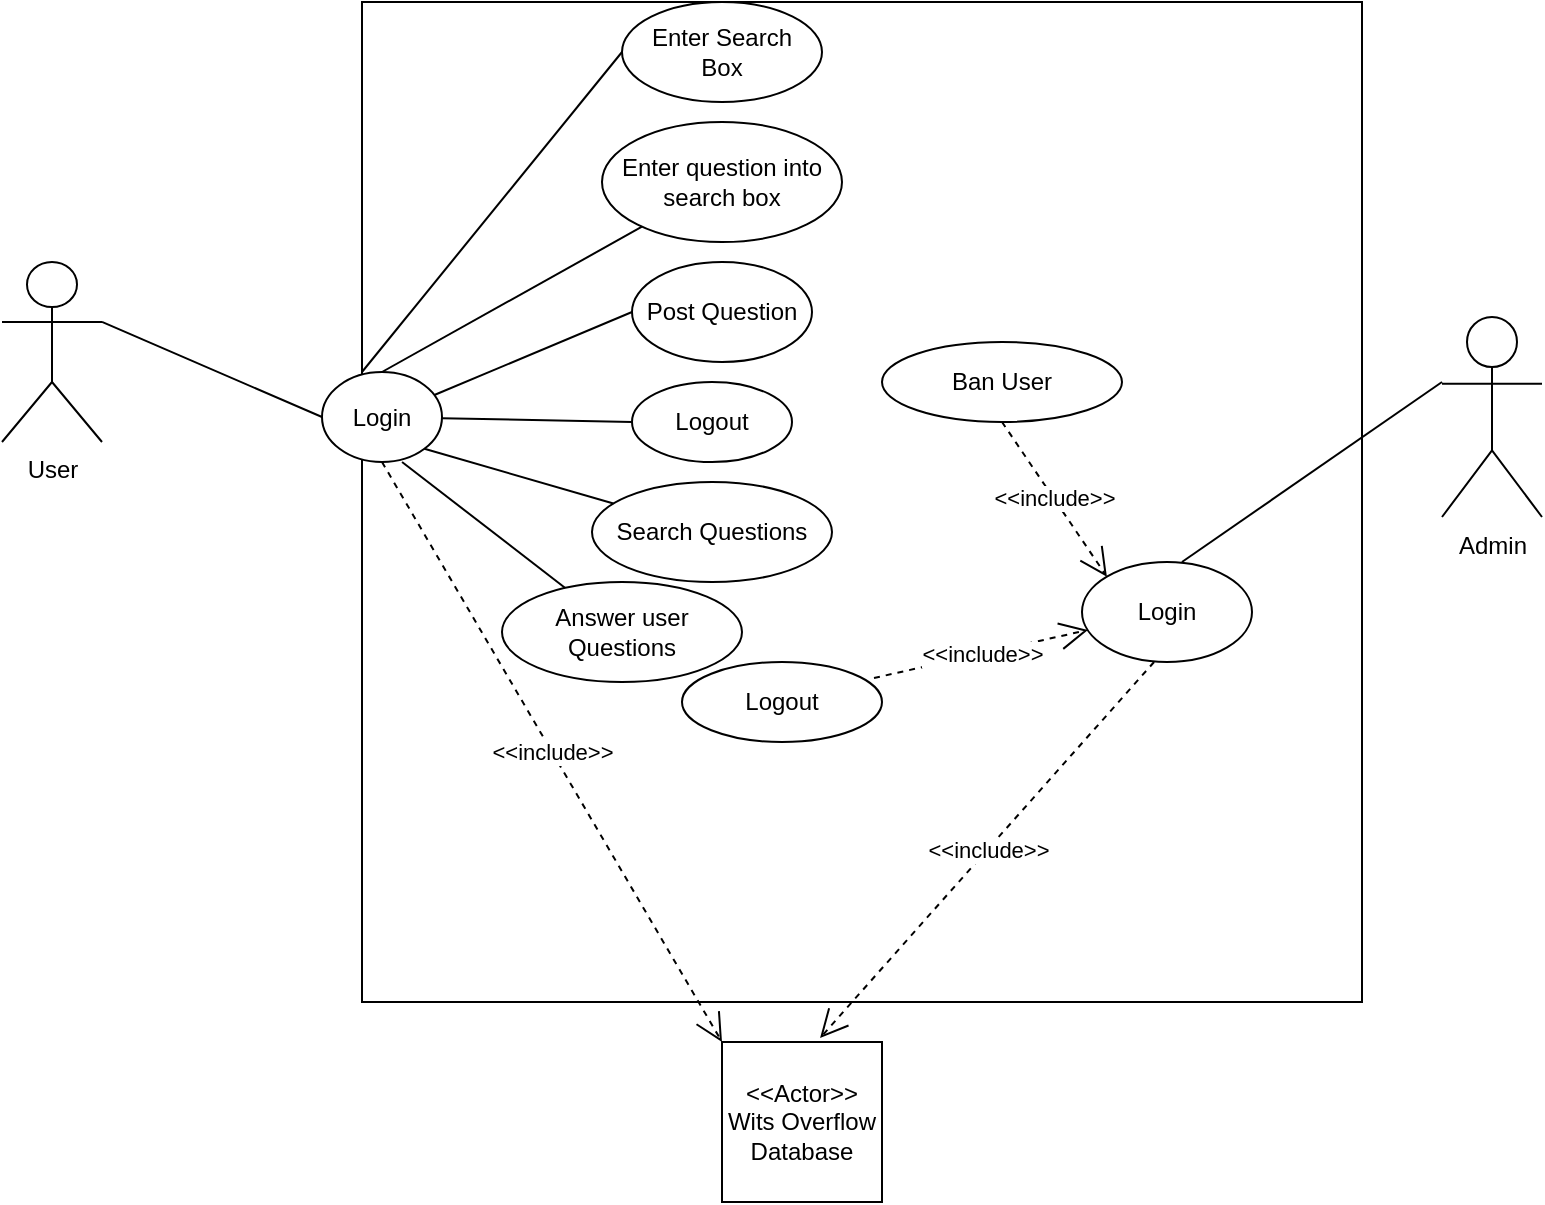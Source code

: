 <mxfile version="14.5.4" type="github">
  <diagram name="Page-1" id="e7e014a7-5840-1c2e-5031-d8a46d1fe8dd">
    <mxGraphModel dx="868" dy="489" grid="1" gridSize="10" guides="1" tooltips="1" connect="1" arrows="1" fold="1" page="1" pageScale="1" pageWidth="1169" pageHeight="826" background="#ffffff" math="0" shadow="0">
      <root>
        <mxCell id="0" />
        <mxCell id="1" parent="0" />
        <mxCell id="lrU_wJDVbNWOW8-5Yqqu-41" value="Admin" style="shape=umlActor;verticalLabelPosition=bottom;verticalAlign=top;html=1;outlineConnect=0;" vertex="1" parent="1">
          <mxGeometry x="760" y="237.5" width="50" height="100" as="geometry" />
        </mxCell>
        <mxCell id="lrU_wJDVbNWOW8-5Yqqu-42" value="User" style="shape=umlActor;verticalLabelPosition=bottom;verticalAlign=top;html=1;outlineConnect=0;" vertex="1" parent="1">
          <mxGeometry x="40" y="210" width="50" height="90" as="geometry" />
        </mxCell>
        <mxCell id="lrU_wJDVbNWOW8-5Yqqu-43" value="" style="whiteSpace=wrap;html=1;aspect=fixed;" vertex="1" parent="1">
          <mxGeometry x="220" y="80" width="500" height="500" as="geometry" />
        </mxCell>
        <mxCell id="lrU_wJDVbNWOW8-5Yqqu-46" value="Login" style="ellipse;whiteSpace=wrap;html=1;" vertex="1" parent="1">
          <mxGeometry x="200" y="265" width="60" height="45" as="geometry" />
        </mxCell>
        <mxCell id="lrU_wJDVbNWOW8-5Yqqu-49" value="" style="endArrow=none;html=1;entryX=0;entryY=0.5;entryDx=0;entryDy=0;exitX=1;exitY=0.333;exitDx=0;exitDy=0;exitPerimeter=0;" edge="1" parent="1" source="lrU_wJDVbNWOW8-5Yqqu-42" target="lrU_wJDVbNWOW8-5Yqqu-46">
          <mxGeometry width="50" height="50" relative="1" as="geometry">
            <mxPoint x="90" y="250" as="sourcePoint" />
            <mxPoint x="140" y="200" as="targetPoint" />
          </mxGeometry>
        </mxCell>
        <mxCell id="lrU_wJDVbNWOW8-5Yqqu-50" value="&lt;div&gt;Enter Search &lt;br&gt;&lt;/div&gt;&lt;div&gt;Box&lt;br&gt;&lt;/div&gt;" style="ellipse;whiteSpace=wrap;html=1;" vertex="1" parent="1">
          <mxGeometry x="350" y="80" width="100" height="50" as="geometry" />
        </mxCell>
        <mxCell id="lrU_wJDVbNWOW8-5Yqqu-51" value="Enter question into search box" style="ellipse;whiteSpace=wrap;html=1;" vertex="1" parent="1">
          <mxGeometry x="340" y="140" width="120" height="60" as="geometry" />
        </mxCell>
        <mxCell id="lrU_wJDVbNWOW8-5Yqqu-52" value="Post Question" style="ellipse;whiteSpace=wrap;html=1;" vertex="1" parent="1">
          <mxGeometry x="355" y="210" width="90" height="50" as="geometry" />
        </mxCell>
        <mxCell id="lrU_wJDVbNWOW8-5Yqqu-53" value="Logout" style="ellipse;whiteSpace=wrap;html=1;" vertex="1" parent="1">
          <mxGeometry x="355" y="270" width="80" height="40" as="geometry" />
        </mxCell>
        <mxCell id="lrU_wJDVbNWOW8-5Yqqu-54" value="Search Questions" style="ellipse;whiteSpace=wrap;html=1;" vertex="1" parent="1">
          <mxGeometry x="335" y="320" width="120" height="50" as="geometry" />
        </mxCell>
        <mxCell id="lrU_wJDVbNWOW8-5Yqqu-57" value="" style="endArrow=none;html=1;entryX=0;entryY=0.5;entryDx=0;entryDy=0;" edge="1" parent="1" target="lrU_wJDVbNWOW8-5Yqqu-50">
          <mxGeometry width="50" height="50" relative="1" as="geometry">
            <mxPoint x="220" y="265" as="sourcePoint" />
            <mxPoint x="300" y="72" as="targetPoint" />
          </mxGeometry>
        </mxCell>
        <mxCell id="lrU_wJDVbNWOW8-5Yqqu-58" value="" style="endArrow=none;html=1;exitX=0.5;exitY=0;exitDx=0;exitDy=0;" edge="1" parent="1" source="lrU_wJDVbNWOW8-5Yqqu-46" target="lrU_wJDVbNWOW8-5Yqqu-51">
          <mxGeometry width="50" height="50" relative="1" as="geometry">
            <mxPoint x="260" y="280" as="sourcePoint" />
            <mxPoint x="310" y="230" as="targetPoint" />
          </mxGeometry>
        </mxCell>
        <mxCell id="lrU_wJDVbNWOW8-5Yqqu-61" value="" style="endArrow=none;html=1;entryX=0;entryY=0.5;entryDx=0;entryDy=0;" edge="1" parent="1" source="lrU_wJDVbNWOW8-5Yqqu-46" target="lrU_wJDVbNWOW8-5Yqqu-52">
          <mxGeometry width="50" height="50" relative="1" as="geometry">
            <mxPoint x="230" y="260" as="sourcePoint" />
            <mxPoint x="354" y="292" as="targetPoint" />
          </mxGeometry>
        </mxCell>
        <mxCell id="lrU_wJDVbNWOW8-5Yqqu-62" value="" style="endArrow=none;html=1;entryX=0;entryY=0.5;entryDx=0;entryDy=0;" edge="1" parent="1" source="lrU_wJDVbNWOW8-5Yqqu-46" target="lrU_wJDVbNWOW8-5Yqqu-53">
          <mxGeometry width="50" height="50" relative="1" as="geometry">
            <mxPoint x="261" y="301" as="sourcePoint" />
            <mxPoint x="340" y="315" as="targetPoint" />
          </mxGeometry>
        </mxCell>
        <mxCell id="lrU_wJDVbNWOW8-5Yqqu-64" value="" style="endArrow=none;html=1;entryX=1;entryY=1;entryDx=0;entryDy=0;" edge="1" parent="1" source="lrU_wJDVbNWOW8-5Yqqu-54" target="lrU_wJDVbNWOW8-5Yqqu-46">
          <mxGeometry width="50" height="50" relative="1" as="geometry">
            <mxPoint x="260" y="413" as="sourcePoint" />
            <mxPoint x="310" y="363" as="targetPoint" />
          </mxGeometry>
        </mxCell>
        <mxCell id="lrU_wJDVbNWOW8-5Yqqu-65" value="&lt;div&gt;Answer user &lt;br&gt;&lt;/div&gt;&lt;div&gt;Questions&lt;br&gt;&lt;/div&gt;" style="ellipse;whiteSpace=wrap;html=1;" vertex="1" parent="1">
          <mxGeometry x="290" y="370" width="120" height="50" as="geometry" />
        </mxCell>
        <mxCell id="lrU_wJDVbNWOW8-5Yqqu-66" value="Ban User" style="ellipse;whiteSpace=wrap;html=1;" vertex="1" parent="1">
          <mxGeometry x="480" y="250" width="120" height="40" as="geometry" />
        </mxCell>
        <mxCell id="lrU_wJDVbNWOW8-5Yqqu-67" value="Logout" style="ellipse;whiteSpace=wrap;html=1;" vertex="1" parent="1">
          <mxGeometry x="380" y="410" width="100" height="40" as="geometry" />
        </mxCell>
        <mxCell id="lrU_wJDVbNWOW8-5Yqqu-68" value="Login" style="ellipse;whiteSpace=wrap;html=1;" vertex="1" parent="1">
          <mxGeometry x="580" y="360" width="85" height="50" as="geometry" />
        </mxCell>
        <mxCell id="lrU_wJDVbNWOW8-5Yqqu-69" value="" style="endArrow=none;html=1;entryX=0.667;entryY=1;entryDx=0;entryDy=0;entryPerimeter=0;" edge="1" parent="1" source="lrU_wJDVbNWOW8-5Yqqu-65" target="lrU_wJDVbNWOW8-5Yqqu-46">
          <mxGeometry width="50" height="50" relative="1" as="geometry">
            <mxPoint x="220" y="375" as="sourcePoint" />
            <mxPoint x="260" y="325" as="targetPoint" />
          </mxGeometry>
        </mxCell>
        <mxCell id="lrU_wJDVbNWOW8-5Yqqu-73" value="&amp;lt;&amp;lt;include&amp;gt;&amp;gt;" style="endArrow=open;endSize=12;dashed=1;html=1;entryX=0;entryY=0;entryDx=0;entryDy=0;exitX=0.5;exitY=1;exitDx=0;exitDy=0;" edge="1" parent="1" source="lrU_wJDVbNWOW8-5Yqqu-66" target="lrU_wJDVbNWOW8-5Yqqu-68">
          <mxGeometry width="160" relative="1" as="geometry">
            <mxPoint x="360" y="360" as="sourcePoint" />
            <mxPoint x="520" y="360" as="targetPoint" />
          </mxGeometry>
        </mxCell>
        <mxCell id="lrU_wJDVbNWOW8-5Yqqu-75" value="" style="endArrow=none;html=1;exitX=0.588;exitY=0;exitDx=0;exitDy=0;exitPerimeter=0;" edge="1" parent="1" source="lrU_wJDVbNWOW8-5Yqqu-68">
          <mxGeometry width="50" height="50" relative="1" as="geometry">
            <mxPoint x="710" y="320" as="sourcePoint" />
            <mxPoint x="760" y="270" as="targetPoint" />
          </mxGeometry>
        </mxCell>
        <mxCell id="lrU_wJDVbNWOW8-5Yqqu-81" value="&amp;lt;&amp;lt;include&amp;gt;&amp;gt;" style="endArrow=open;endSize=12;dashed=1;html=1;entryX=0.035;entryY=0.68;entryDx=0;entryDy=0;entryPerimeter=0;exitX=0.96;exitY=0.2;exitDx=0;exitDy=0;exitPerimeter=0;" edge="1" parent="1" source="lrU_wJDVbNWOW8-5Yqqu-67" target="lrU_wJDVbNWOW8-5Yqqu-68">
          <mxGeometry width="160" relative="1" as="geometry">
            <mxPoint x="435" y="433" as="sourcePoint" />
            <mxPoint x="595" y="433" as="targetPoint" />
          </mxGeometry>
        </mxCell>
        <mxCell id="lrU_wJDVbNWOW8-5Yqqu-82" value="&lt;div&gt;&amp;lt;&amp;lt;Actor&amp;gt;&amp;gt;&lt;/div&gt;&lt;div&gt;Wits Overflow &lt;br&gt;&lt;/div&gt;&lt;div&gt;Database&lt;br&gt;&lt;/div&gt;" style="whiteSpace=wrap;html=1;aspect=fixed;" vertex="1" parent="1">
          <mxGeometry x="400" y="600" width="80" height="80" as="geometry" />
        </mxCell>
        <mxCell id="lrU_wJDVbNWOW8-5Yqqu-84" value="&amp;lt;&amp;lt;include&amp;gt;&amp;gt;" style="endArrow=open;endSize=12;dashed=1;html=1;entryX=0.613;entryY=-0.025;entryDx=0;entryDy=0;entryPerimeter=0;exitX=0.424;exitY=1;exitDx=0;exitDy=0;exitPerimeter=0;" edge="1" parent="1" source="lrU_wJDVbNWOW8-5Yqqu-68" target="lrU_wJDVbNWOW8-5Yqqu-82">
          <mxGeometry width="160" relative="1" as="geometry">
            <mxPoint x="360" y="450" as="sourcePoint" />
            <mxPoint x="520" y="450" as="targetPoint" />
          </mxGeometry>
        </mxCell>
        <mxCell id="lrU_wJDVbNWOW8-5Yqqu-86" value="&amp;lt;&amp;lt;include&amp;gt;&amp;gt;" style="endArrow=open;endSize=12;dashed=1;html=1;exitX=0.5;exitY=1;exitDx=0;exitDy=0;entryX=0;entryY=0;entryDx=0;entryDy=0;" edge="1" parent="1" source="lrU_wJDVbNWOW8-5Yqqu-46" target="lrU_wJDVbNWOW8-5Yqqu-82">
          <mxGeometry width="160" relative="1" as="geometry">
            <mxPoint x="260" y="520" as="sourcePoint" />
            <mxPoint x="420" y="520" as="targetPoint" />
          </mxGeometry>
        </mxCell>
      </root>
    </mxGraphModel>
  </diagram>
</mxfile>
